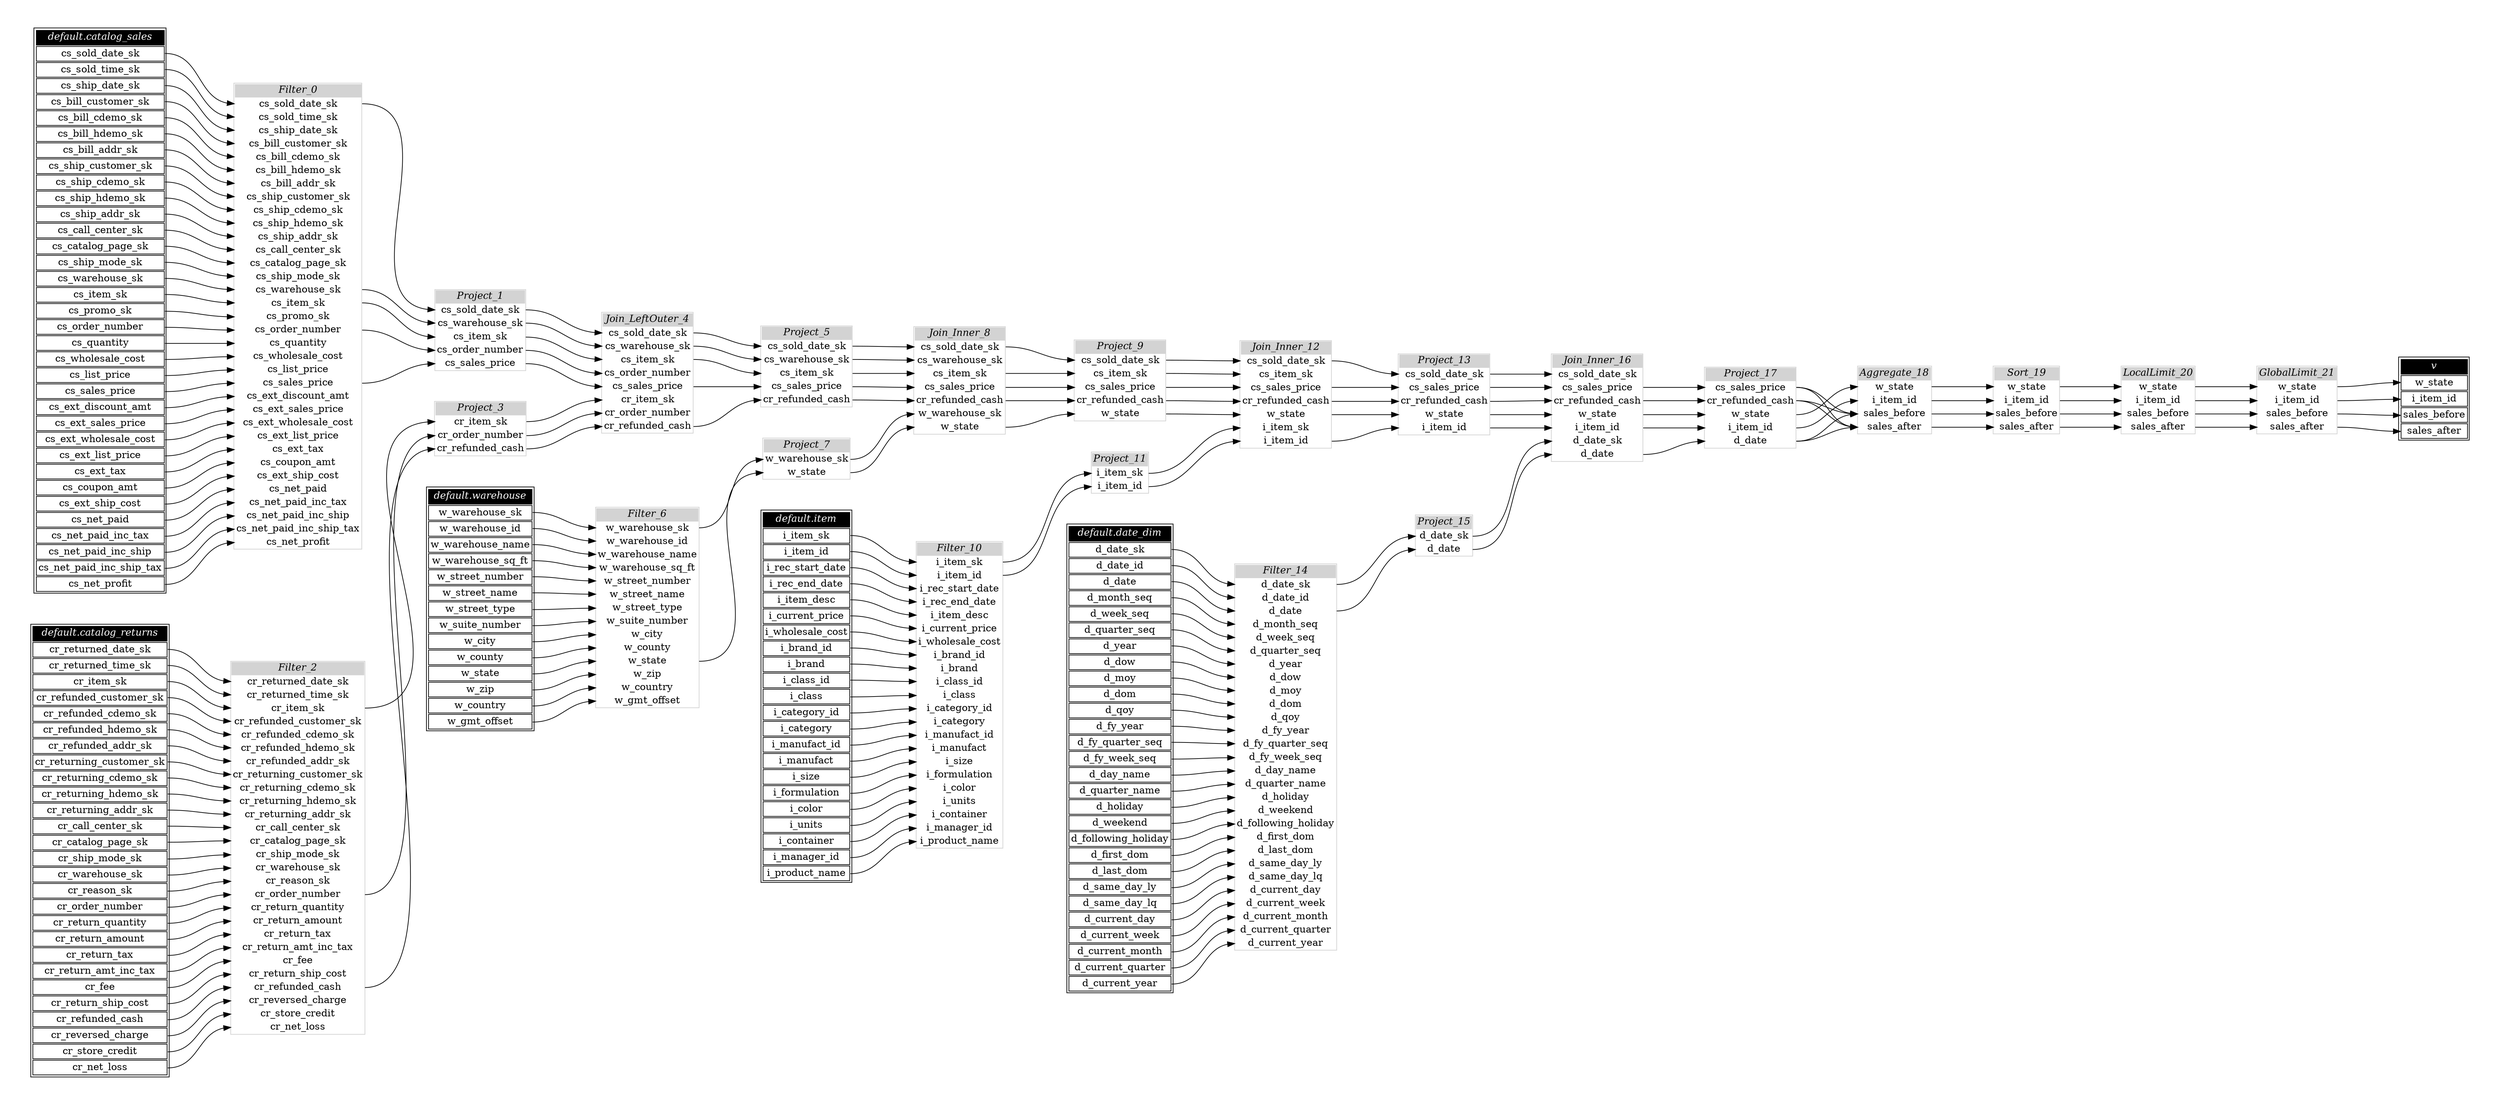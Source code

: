 // Automatically generated by TPCDSFlowTestSuite


digraph {
  graph [pad="0.5" nodesep="0.5" ranksep="1" fontname="Helvetica" rankdir=LR];
  node [shape=plaintext]

  
"Aggregate_18" [label=<
<table color="lightgray" border="1" cellborder="0" cellspacing="0">
  <tr><td bgcolor="lightgray" port="nodeName"><i>Aggregate_18</i></td></tr>
  <tr><td port="0">w_state</td></tr>
<tr><td port="1">i_item_id</td></tr>
<tr><td port="2">sales_before</td></tr>
<tr><td port="3">sales_after</td></tr>
</table>>];
     

"Filter_0" [label=<
<table color="lightgray" border="1" cellborder="0" cellspacing="0">
  <tr><td bgcolor="lightgray" port="nodeName"><i>Filter_0</i></td></tr>
  <tr><td port="0">cs_sold_date_sk</td></tr>
<tr><td port="1">cs_sold_time_sk</td></tr>
<tr><td port="2">cs_ship_date_sk</td></tr>
<tr><td port="3">cs_bill_customer_sk</td></tr>
<tr><td port="4">cs_bill_cdemo_sk</td></tr>
<tr><td port="5">cs_bill_hdemo_sk</td></tr>
<tr><td port="6">cs_bill_addr_sk</td></tr>
<tr><td port="7">cs_ship_customer_sk</td></tr>
<tr><td port="8">cs_ship_cdemo_sk</td></tr>
<tr><td port="9">cs_ship_hdemo_sk</td></tr>
<tr><td port="10">cs_ship_addr_sk</td></tr>
<tr><td port="11">cs_call_center_sk</td></tr>
<tr><td port="12">cs_catalog_page_sk</td></tr>
<tr><td port="13">cs_ship_mode_sk</td></tr>
<tr><td port="14">cs_warehouse_sk</td></tr>
<tr><td port="15">cs_item_sk</td></tr>
<tr><td port="16">cs_promo_sk</td></tr>
<tr><td port="17">cs_order_number</td></tr>
<tr><td port="18">cs_quantity</td></tr>
<tr><td port="19">cs_wholesale_cost</td></tr>
<tr><td port="20">cs_list_price</td></tr>
<tr><td port="21">cs_sales_price</td></tr>
<tr><td port="22">cs_ext_discount_amt</td></tr>
<tr><td port="23">cs_ext_sales_price</td></tr>
<tr><td port="24">cs_ext_wholesale_cost</td></tr>
<tr><td port="25">cs_ext_list_price</td></tr>
<tr><td port="26">cs_ext_tax</td></tr>
<tr><td port="27">cs_coupon_amt</td></tr>
<tr><td port="28">cs_ext_ship_cost</td></tr>
<tr><td port="29">cs_net_paid</td></tr>
<tr><td port="30">cs_net_paid_inc_tax</td></tr>
<tr><td port="31">cs_net_paid_inc_ship</td></tr>
<tr><td port="32">cs_net_paid_inc_ship_tax</td></tr>
<tr><td port="33">cs_net_profit</td></tr>
</table>>];
     

"Filter_10" [label=<
<table color="lightgray" border="1" cellborder="0" cellspacing="0">
  <tr><td bgcolor="lightgray" port="nodeName"><i>Filter_10</i></td></tr>
  <tr><td port="0">i_item_sk</td></tr>
<tr><td port="1">i_item_id</td></tr>
<tr><td port="2">i_rec_start_date</td></tr>
<tr><td port="3">i_rec_end_date</td></tr>
<tr><td port="4">i_item_desc</td></tr>
<tr><td port="5">i_current_price</td></tr>
<tr><td port="6">i_wholesale_cost</td></tr>
<tr><td port="7">i_brand_id</td></tr>
<tr><td port="8">i_brand</td></tr>
<tr><td port="9">i_class_id</td></tr>
<tr><td port="10">i_class</td></tr>
<tr><td port="11">i_category_id</td></tr>
<tr><td port="12">i_category</td></tr>
<tr><td port="13">i_manufact_id</td></tr>
<tr><td port="14">i_manufact</td></tr>
<tr><td port="15">i_size</td></tr>
<tr><td port="16">i_formulation</td></tr>
<tr><td port="17">i_color</td></tr>
<tr><td port="18">i_units</td></tr>
<tr><td port="19">i_container</td></tr>
<tr><td port="20">i_manager_id</td></tr>
<tr><td port="21">i_product_name</td></tr>
</table>>];
     

"Filter_14" [label=<
<table color="lightgray" border="1" cellborder="0" cellspacing="0">
  <tr><td bgcolor="lightgray" port="nodeName"><i>Filter_14</i></td></tr>
  <tr><td port="0">d_date_sk</td></tr>
<tr><td port="1">d_date_id</td></tr>
<tr><td port="2">d_date</td></tr>
<tr><td port="3">d_month_seq</td></tr>
<tr><td port="4">d_week_seq</td></tr>
<tr><td port="5">d_quarter_seq</td></tr>
<tr><td port="6">d_year</td></tr>
<tr><td port="7">d_dow</td></tr>
<tr><td port="8">d_moy</td></tr>
<tr><td port="9">d_dom</td></tr>
<tr><td port="10">d_qoy</td></tr>
<tr><td port="11">d_fy_year</td></tr>
<tr><td port="12">d_fy_quarter_seq</td></tr>
<tr><td port="13">d_fy_week_seq</td></tr>
<tr><td port="14">d_day_name</td></tr>
<tr><td port="15">d_quarter_name</td></tr>
<tr><td port="16">d_holiday</td></tr>
<tr><td port="17">d_weekend</td></tr>
<tr><td port="18">d_following_holiday</td></tr>
<tr><td port="19">d_first_dom</td></tr>
<tr><td port="20">d_last_dom</td></tr>
<tr><td port="21">d_same_day_ly</td></tr>
<tr><td port="22">d_same_day_lq</td></tr>
<tr><td port="23">d_current_day</td></tr>
<tr><td port="24">d_current_week</td></tr>
<tr><td port="25">d_current_month</td></tr>
<tr><td port="26">d_current_quarter</td></tr>
<tr><td port="27">d_current_year</td></tr>
</table>>];
     

"Filter_2" [label=<
<table color="lightgray" border="1" cellborder="0" cellspacing="0">
  <tr><td bgcolor="lightgray" port="nodeName"><i>Filter_2</i></td></tr>
  <tr><td port="0">cr_returned_date_sk</td></tr>
<tr><td port="1">cr_returned_time_sk</td></tr>
<tr><td port="2">cr_item_sk</td></tr>
<tr><td port="3">cr_refunded_customer_sk</td></tr>
<tr><td port="4">cr_refunded_cdemo_sk</td></tr>
<tr><td port="5">cr_refunded_hdemo_sk</td></tr>
<tr><td port="6">cr_refunded_addr_sk</td></tr>
<tr><td port="7">cr_returning_customer_sk</td></tr>
<tr><td port="8">cr_returning_cdemo_sk</td></tr>
<tr><td port="9">cr_returning_hdemo_sk</td></tr>
<tr><td port="10">cr_returning_addr_sk</td></tr>
<tr><td port="11">cr_call_center_sk</td></tr>
<tr><td port="12">cr_catalog_page_sk</td></tr>
<tr><td port="13">cr_ship_mode_sk</td></tr>
<tr><td port="14">cr_warehouse_sk</td></tr>
<tr><td port="15">cr_reason_sk</td></tr>
<tr><td port="16">cr_order_number</td></tr>
<tr><td port="17">cr_return_quantity</td></tr>
<tr><td port="18">cr_return_amount</td></tr>
<tr><td port="19">cr_return_tax</td></tr>
<tr><td port="20">cr_return_amt_inc_tax</td></tr>
<tr><td port="21">cr_fee</td></tr>
<tr><td port="22">cr_return_ship_cost</td></tr>
<tr><td port="23">cr_refunded_cash</td></tr>
<tr><td port="24">cr_reversed_charge</td></tr>
<tr><td port="25">cr_store_credit</td></tr>
<tr><td port="26">cr_net_loss</td></tr>
</table>>];
     

"Filter_6" [label=<
<table color="lightgray" border="1" cellborder="0" cellspacing="0">
  <tr><td bgcolor="lightgray" port="nodeName"><i>Filter_6</i></td></tr>
  <tr><td port="0">w_warehouse_sk</td></tr>
<tr><td port="1">w_warehouse_id</td></tr>
<tr><td port="2">w_warehouse_name</td></tr>
<tr><td port="3">w_warehouse_sq_ft</td></tr>
<tr><td port="4">w_street_number</td></tr>
<tr><td port="5">w_street_name</td></tr>
<tr><td port="6">w_street_type</td></tr>
<tr><td port="7">w_suite_number</td></tr>
<tr><td port="8">w_city</td></tr>
<tr><td port="9">w_county</td></tr>
<tr><td port="10">w_state</td></tr>
<tr><td port="11">w_zip</td></tr>
<tr><td port="12">w_country</td></tr>
<tr><td port="13">w_gmt_offset</td></tr>
</table>>];
     

"GlobalLimit_21" [label=<
<table color="lightgray" border="1" cellborder="0" cellspacing="0">
  <tr><td bgcolor="lightgray" port="nodeName"><i>GlobalLimit_21</i></td></tr>
  <tr><td port="0">w_state</td></tr>
<tr><td port="1">i_item_id</td></tr>
<tr><td port="2">sales_before</td></tr>
<tr><td port="3">sales_after</td></tr>
</table>>];
     

"Join_Inner_12" [label=<
<table color="lightgray" border="1" cellborder="0" cellspacing="0">
  <tr><td bgcolor="lightgray" port="nodeName"><i>Join_Inner_12</i></td></tr>
  <tr><td port="0">cs_sold_date_sk</td></tr>
<tr><td port="1">cs_item_sk</td></tr>
<tr><td port="2">cs_sales_price</td></tr>
<tr><td port="3">cr_refunded_cash</td></tr>
<tr><td port="4">w_state</td></tr>
<tr><td port="5">i_item_sk</td></tr>
<tr><td port="6">i_item_id</td></tr>
</table>>];
     

"Join_Inner_16" [label=<
<table color="lightgray" border="1" cellborder="0" cellspacing="0">
  <tr><td bgcolor="lightgray" port="nodeName"><i>Join_Inner_16</i></td></tr>
  <tr><td port="0">cs_sold_date_sk</td></tr>
<tr><td port="1">cs_sales_price</td></tr>
<tr><td port="2">cr_refunded_cash</td></tr>
<tr><td port="3">w_state</td></tr>
<tr><td port="4">i_item_id</td></tr>
<tr><td port="5">d_date_sk</td></tr>
<tr><td port="6">d_date</td></tr>
</table>>];
     

"Join_Inner_8" [label=<
<table color="lightgray" border="1" cellborder="0" cellspacing="0">
  <tr><td bgcolor="lightgray" port="nodeName"><i>Join_Inner_8</i></td></tr>
  <tr><td port="0">cs_sold_date_sk</td></tr>
<tr><td port="1">cs_warehouse_sk</td></tr>
<tr><td port="2">cs_item_sk</td></tr>
<tr><td port="3">cs_sales_price</td></tr>
<tr><td port="4">cr_refunded_cash</td></tr>
<tr><td port="5">w_warehouse_sk</td></tr>
<tr><td port="6">w_state</td></tr>
</table>>];
     

"Join_LeftOuter_4" [label=<
<table color="lightgray" border="1" cellborder="0" cellspacing="0">
  <tr><td bgcolor="lightgray" port="nodeName"><i>Join_LeftOuter_4</i></td></tr>
  <tr><td port="0">cs_sold_date_sk</td></tr>
<tr><td port="1">cs_warehouse_sk</td></tr>
<tr><td port="2">cs_item_sk</td></tr>
<tr><td port="3">cs_order_number</td></tr>
<tr><td port="4">cs_sales_price</td></tr>
<tr><td port="5">cr_item_sk</td></tr>
<tr><td port="6">cr_order_number</td></tr>
<tr><td port="7">cr_refunded_cash</td></tr>
</table>>];
     

"LocalLimit_20" [label=<
<table color="lightgray" border="1" cellborder="0" cellspacing="0">
  <tr><td bgcolor="lightgray" port="nodeName"><i>LocalLimit_20</i></td></tr>
  <tr><td port="0">w_state</td></tr>
<tr><td port="1">i_item_id</td></tr>
<tr><td port="2">sales_before</td></tr>
<tr><td port="3">sales_after</td></tr>
</table>>];
     

"Project_1" [label=<
<table color="lightgray" border="1" cellborder="0" cellspacing="0">
  <tr><td bgcolor="lightgray" port="nodeName"><i>Project_1</i></td></tr>
  <tr><td port="0">cs_sold_date_sk</td></tr>
<tr><td port="1">cs_warehouse_sk</td></tr>
<tr><td port="2">cs_item_sk</td></tr>
<tr><td port="3">cs_order_number</td></tr>
<tr><td port="4">cs_sales_price</td></tr>
</table>>];
     

"Project_11" [label=<
<table color="lightgray" border="1" cellborder="0" cellspacing="0">
  <tr><td bgcolor="lightgray" port="nodeName"><i>Project_11</i></td></tr>
  <tr><td port="0">i_item_sk</td></tr>
<tr><td port="1">i_item_id</td></tr>
</table>>];
     

"Project_13" [label=<
<table color="lightgray" border="1" cellborder="0" cellspacing="0">
  <tr><td bgcolor="lightgray" port="nodeName"><i>Project_13</i></td></tr>
  <tr><td port="0">cs_sold_date_sk</td></tr>
<tr><td port="1">cs_sales_price</td></tr>
<tr><td port="2">cr_refunded_cash</td></tr>
<tr><td port="3">w_state</td></tr>
<tr><td port="4">i_item_id</td></tr>
</table>>];
     

"Project_15" [label=<
<table color="lightgray" border="1" cellborder="0" cellspacing="0">
  <tr><td bgcolor="lightgray" port="nodeName"><i>Project_15</i></td></tr>
  <tr><td port="0">d_date_sk</td></tr>
<tr><td port="1">d_date</td></tr>
</table>>];
     

"Project_17" [label=<
<table color="lightgray" border="1" cellborder="0" cellspacing="0">
  <tr><td bgcolor="lightgray" port="nodeName"><i>Project_17</i></td></tr>
  <tr><td port="0">cs_sales_price</td></tr>
<tr><td port="1">cr_refunded_cash</td></tr>
<tr><td port="2">w_state</td></tr>
<tr><td port="3">i_item_id</td></tr>
<tr><td port="4">d_date</td></tr>
</table>>];
     

"Project_3" [label=<
<table color="lightgray" border="1" cellborder="0" cellspacing="0">
  <tr><td bgcolor="lightgray" port="nodeName"><i>Project_3</i></td></tr>
  <tr><td port="0">cr_item_sk</td></tr>
<tr><td port="1">cr_order_number</td></tr>
<tr><td port="2">cr_refunded_cash</td></tr>
</table>>];
     

"Project_5" [label=<
<table color="lightgray" border="1" cellborder="0" cellspacing="0">
  <tr><td bgcolor="lightgray" port="nodeName"><i>Project_5</i></td></tr>
  <tr><td port="0">cs_sold_date_sk</td></tr>
<tr><td port="1">cs_warehouse_sk</td></tr>
<tr><td port="2">cs_item_sk</td></tr>
<tr><td port="3">cs_sales_price</td></tr>
<tr><td port="4">cr_refunded_cash</td></tr>
</table>>];
     

"Project_7" [label=<
<table color="lightgray" border="1" cellborder="0" cellspacing="0">
  <tr><td bgcolor="lightgray" port="nodeName"><i>Project_7</i></td></tr>
  <tr><td port="0">w_warehouse_sk</td></tr>
<tr><td port="1">w_state</td></tr>
</table>>];
     

"Project_9" [label=<
<table color="lightgray" border="1" cellborder="0" cellspacing="0">
  <tr><td bgcolor="lightgray" port="nodeName"><i>Project_9</i></td></tr>
  <tr><td port="0">cs_sold_date_sk</td></tr>
<tr><td port="1">cs_item_sk</td></tr>
<tr><td port="2">cs_sales_price</td></tr>
<tr><td port="3">cr_refunded_cash</td></tr>
<tr><td port="4">w_state</td></tr>
</table>>];
     

"Sort_19" [label=<
<table color="lightgray" border="1" cellborder="0" cellspacing="0">
  <tr><td bgcolor="lightgray" port="nodeName"><i>Sort_19</i></td></tr>
  <tr><td port="0">w_state</td></tr>
<tr><td port="1">i_item_id</td></tr>
<tr><td port="2">sales_before</td></tr>
<tr><td port="3">sales_after</td></tr>
</table>>];
     

"default.catalog_returns" [color="black" label=<
<table>
  <tr><td bgcolor="black" port="nodeName"><i><font color="white">default.catalog_returns</font></i></td></tr>
  <tr><td port="0">cr_returned_date_sk</td></tr>
<tr><td port="1">cr_returned_time_sk</td></tr>
<tr><td port="2">cr_item_sk</td></tr>
<tr><td port="3">cr_refunded_customer_sk</td></tr>
<tr><td port="4">cr_refunded_cdemo_sk</td></tr>
<tr><td port="5">cr_refunded_hdemo_sk</td></tr>
<tr><td port="6">cr_refunded_addr_sk</td></tr>
<tr><td port="7">cr_returning_customer_sk</td></tr>
<tr><td port="8">cr_returning_cdemo_sk</td></tr>
<tr><td port="9">cr_returning_hdemo_sk</td></tr>
<tr><td port="10">cr_returning_addr_sk</td></tr>
<tr><td port="11">cr_call_center_sk</td></tr>
<tr><td port="12">cr_catalog_page_sk</td></tr>
<tr><td port="13">cr_ship_mode_sk</td></tr>
<tr><td port="14">cr_warehouse_sk</td></tr>
<tr><td port="15">cr_reason_sk</td></tr>
<tr><td port="16">cr_order_number</td></tr>
<tr><td port="17">cr_return_quantity</td></tr>
<tr><td port="18">cr_return_amount</td></tr>
<tr><td port="19">cr_return_tax</td></tr>
<tr><td port="20">cr_return_amt_inc_tax</td></tr>
<tr><td port="21">cr_fee</td></tr>
<tr><td port="22">cr_return_ship_cost</td></tr>
<tr><td port="23">cr_refunded_cash</td></tr>
<tr><td port="24">cr_reversed_charge</td></tr>
<tr><td port="25">cr_store_credit</td></tr>
<tr><td port="26">cr_net_loss</td></tr>
</table>>];
     

"default.catalog_sales" [color="black" label=<
<table>
  <tr><td bgcolor="black" port="nodeName"><i><font color="white">default.catalog_sales</font></i></td></tr>
  <tr><td port="0">cs_sold_date_sk</td></tr>
<tr><td port="1">cs_sold_time_sk</td></tr>
<tr><td port="2">cs_ship_date_sk</td></tr>
<tr><td port="3">cs_bill_customer_sk</td></tr>
<tr><td port="4">cs_bill_cdemo_sk</td></tr>
<tr><td port="5">cs_bill_hdemo_sk</td></tr>
<tr><td port="6">cs_bill_addr_sk</td></tr>
<tr><td port="7">cs_ship_customer_sk</td></tr>
<tr><td port="8">cs_ship_cdemo_sk</td></tr>
<tr><td port="9">cs_ship_hdemo_sk</td></tr>
<tr><td port="10">cs_ship_addr_sk</td></tr>
<tr><td port="11">cs_call_center_sk</td></tr>
<tr><td port="12">cs_catalog_page_sk</td></tr>
<tr><td port="13">cs_ship_mode_sk</td></tr>
<tr><td port="14">cs_warehouse_sk</td></tr>
<tr><td port="15">cs_item_sk</td></tr>
<tr><td port="16">cs_promo_sk</td></tr>
<tr><td port="17">cs_order_number</td></tr>
<tr><td port="18">cs_quantity</td></tr>
<tr><td port="19">cs_wholesale_cost</td></tr>
<tr><td port="20">cs_list_price</td></tr>
<tr><td port="21">cs_sales_price</td></tr>
<tr><td port="22">cs_ext_discount_amt</td></tr>
<tr><td port="23">cs_ext_sales_price</td></tr>
<tr><td port="24">cs_ext_wholesale_cost</td></tr>
<tr><td port="25">cs_ext_list_price</td></tr>
<tr><td port="26">cs_ext_tax</td></tr>
<tr><td port="27">cs_coupon_amt</td></tr>
<tr><td port="28">cs_ext_ship_cost</td></tr>
<tr><td port="29">cs_net_paid</td></tr>
<tr><td port="30">cs_net_paid_inc_tax</td></tr>
<tr><td port="31">cs_net_paid_inc_ship</td></tr>
<tr><td port="32">cs_net_paid_inc_ship_tax</td></tr>
<tr><td port="33">cs_net_profit</td></tr>
</table>>];
     

"default.date_dim" [color="black" label=<
<table>
  <tr><td bgcolor="black" port="nodeName"><i><font color="white">default.date_dim</font></i></td></tr>
  <tr><td port="0">d_date_sk</td></tr>
<tr><td port="1">d_date_id</td></tr>
<tr><td port="2">d_date</td></tr>
<tr><td port="3">d_month_seq</td></tr>
<tr><td port="4">d_week_seq</td></tr>
<tr><td port="5">d_quarter_seq</td></tr>
<tr><td port="6">d_year</td></tr>
<tr><td port="7">d_dow</td></tr>
<tr><td port="8">d_moy</td></tr>
<tr><td port="9">d_dom</td></tr>
<tr><td port="10">d_qoy</td></tr>
<tr><td port="11">d_fy_year</td></tr>
<tr><td port="12">d_fy_quarter_seq</td></tr>
<tr><td port="13">d_fy_week_seq</td></tr>
<tr><td port="14">d_day_name</td></tr>
<tr><td port="15">d_quarter_name</td></tr>
<tr><td port="16">d_holiday</td></tr>
<tr><td port="17">d_weekend</td></tr>
<tr><td port="18">d_following_holiday</td></tr>
<tr><td port="19">d_first_dom</td></tr>
<tr><td port="20">d_last_dom</td></tr>
<tr><td port="21">d_same_day_ly</td></tr>
<tr><td port="22">d_same_day_lq</td></tr>
<tr><td port="23">d_current_day</td></tr>
<tr><td port="24">d_current_week</td></tr>
<tr><td port="25">d_current_month</td></tr>
<tr><td port="26">d_current_quarter</td></tr>
<tr><td port="27">d_current_year</td></tr>
</table>>];
     

"default.item" [color="black" label=<
<table>
  <tr><td bgcolor="black" port="nodeName"><i><font color="white">default.item</font></i></td></tr>
  <tr><td port="0">i_item_sk</td></tr>
<tr><td port="1">i_item_id</td></tr>
<tr><td port="2">i_rec_start_date</td></tr>
<tr><td port="3">i_rec_end_date</td></tr>
<tr><td port="4">i_item_desc</td></tr>
<tr><td port="5">i_current_price</td></tr>
<tr><td port="6">i_wholesale_cost</td></tr>
<tr><td port="7">i_brand_id</td></tr>
<tr><td port="8">i_brand</td></tr>
<tr><td port="9">i_class_id</td></tr>
<tr><td port="10">i_class</td></tr>
<tr><td port="11">i_category_id</td></tr>
<tr><td port="12">i_category</td></tr>
<tr><td port="13">i_manufact_id</td></tr>
<tr><td port="14">i_manufact</td></tr>
<tr><td port="15">i_size</td></tr>
<tr><td port="16">i_formulation</td></tr>
<tr><td port="17">i_color</td></tr>
<tr><td port="18">i_units</td></tr>
<tr><td port="19">i_container</td></tr>
<tr><td port="20">i_manager_id</td></tr>
<tr><td port="21">i_product_name</td></tr>
</table>>];
     

"default.warehouse" [color="black" label=<
<table>
  <tr><td bgcolor="black" port="nodeName"><i><font color="white">default.warehouse</font></i></td></tr>
  <tr><td port="0">w_warehouse_sk</td></tr>
<tr><td port="1">w_warehouse_id</td></tr>
<tr><td port="2">w_warehouse_name</td></tr>
<tr><td port="3">w_warehouse_sq_ft</td></tr>
<tr><td port="4">w_street_number</td></tr>
<tr><td port="5">w_street_name</td></tr>
<tr><td port="6">w_street_type</td></tr>
<tr><td port="7">w_suite_number</td></tr>
<tr><td port="8">w_city</td></tr>
<tr><td port="9">w_county</td></tr>
<tr><td port="10">w_state</td></tr>
<tr><td port="11">w_zip</td></tr>
<tr><td port="12">w_country</td></tr>
<tr><td port="13">w_gmt_offset</td></tr>
</table>>];
     

"v" [color="black" label=<
<table>
  <tr><td bgcolor="black" port="nodeName"><i><font color="white">v</font></i></td></tr>
  <tr><td port="0">w_state</td></tr>
<tr><td port="1">i_item_id</td></tr>
<tr><td port="2">sales_before</td></tr>
<tr><td port="3">sales_after</td></tr>
</table>>];
     
  "Aggregate_18":0 -> "Sort_19":0;
"Aggregate_18":1 -> "Sort_19":1;
"Aggregate_18":2 -> "Sort_19":2;
"Aggregate_18":3 -> "Sort_19":3;
"Filter_0":0 -> "Project_1":0;
"Filter_0":14 -> "Project_1":1;
"Filter_0":15 -> "Project_1":2;
"Filter_0":17 -> "Project_1":3;
"Filter_0":21 -> "Project_1":4;
"Filter_10":0 -> "Project_11":0;
"Filter_10":1 -> "Project_11":1;
"Filter_14":0 -> "Project_15":0;
"Filter_14":2 -> "Project_15":1;
"Filter_2":16 -> "Project_3":1;
"Filter_2":2 -> "Project_3":0;
"Filter_2":23 -> "Project_3":2;
"Filter_6":0 -> "Project_7":0;
"Filter_6":10 -> "Project_7":1;
"GlobalLimit_21":0 -> "v":0;
"GlobalLimit_21":1 -> "v":1;
"GlobalLimit_21":2 -> "v":2;
"GlobalLimit_21":3 -> "v":3;
"Join_Inner_12":0 -> "Project_13":0;
"Join_Inner_12":2 -> "Project_13":1;
"Join_Inner_12":3 -> "Project_13":2;
"Join_Inner_12":4 -> "Project_13":3;
"Join_Inner_12":6 -> "Project_13":4;
"Join_Inner_16":1 -> "Project_17":0;
"Join_Inner_16":2 -> "Project_17":1;
"Join_Inner_16":3 -> "Project_17":2;
"Join_Inner_16":4 -> "Project_17":3;
"Join_Inner_16":6 -> "Project_17":4;
"Join_Inner_8":0 -> "Project_9":0;
"Join_Inner_8":2 -> "Project_9":1;
"Join_Inner_8":3 -> "Project_9":2;
"Join_Inner_8":4 -> "Project_9":3;
"Join_Inner_8":6 -> "Project_9":4;
"Join_LeftOuter_4":0 -> "Project_5":0;
"Join_LeftOuter_4":1 -> "Project_5":1;
"Join_LeftOuter_4":2 -> "Project_5":2;
"Join_LeftOuter_4":4 -> "Project_5":3;
"Join_LeftOuter_4":7 -> "Project_5":4;
"LocalLimit_20":0 -> "GlobalLimit_21":0;
"LocalLimit_20":1 -> "GlobalLimit_21":1;
"LocalLimit_20":2 -> "GlobalLimit_21":2;
"LocalLimit_20":3 -> "GlobalLimit_21":3;
"Project_1":0 -> "Join_LeftOuter_4":0;
"Project_1":1 -> "Join_LeftOuter_4":1;
"Project_1":2 -> "Join_LeftOuter_4":2;
"Project_1":3 -> "Join_LeftOuter_4":3;
"Project_1":4 -> "Join_LeftOuter_4":4;
"Project_11":0 -> "Join_Inner_12":5;
"Project_11":1 -> "Join_Inner_12":6;
"Project_13":0 -> "Join_Inner_16":0;
"Project_13":1 -> "Join_Inner_16":1;
"Project_13":2 -> "Join_Inner_16":2;
"Project_13":3 -> "Join_Inner_16":3;
"Project_13":4 -> "Join_Inner_16":4;
"Project_15":0 -> "Join_Inner_16":5;
"Project_15":1 -> "Join_Inner_16":6;
"Project_17":0 -> "Aggregate_18":2;
"Project_17":0 -> "Aggregate_18":3;
"Project_17":1 -> "Aggregate_18":2;
"Project_17":1 -> "Aggregate_18":3;
"Project_17":2 -> "Aggregate_18":0;
"Project_17":3 -> "Aggregate_18":1;
"Project_17":4 -> "Aggregate_18":2;
"Project_17":4 -> "Aggregate_18":3;
"Project_3":0 -> "Join_LeftOuter_4":5;
"Project_3":1 -> "Join_LeftOuter_4":6;
"Project_3":2 -> "Join_LeftOuter_4":7;
"Project_5":0 -> "Join_Inner_8":0;
"Project_5":1 -> "Join_Inner_8":1;
"Project_5":2 -> "Join_Inner_8":2;
"Project_5":3 -> "Join_Inner_8":3;
"Project_5":4 -> "Join_Inner_8":4;
"Project_7":0 -> "Join_Inner_8":5;
"Project_7":1 -> "Join_Inner_8":6;
"Project_9":0 -> "Join_Inner_12":0;
"Project_9":1 -> "Join_Inner_12":1;
"Project_9":2 -> "Join_Inner_12":2;
"Project_9":3 -> "Join_Inner_12":3;
"Project_9":4 -> "Join_Inner_12":4;
"Sort_19":0 -> "LocalLimit_20":0;
"Sort_19":1 -> "LocalLimit_20":1;
"Sort_19":2 -> "LocalLimit_20":2;
"Sort_19":3 -> "LocalLimit_20":3;
"default.catalog_returns":0 -> "Filter_2":0;
"default.catalog_returns":1 -> "Filter_2":1;
"default.catalog_returns":10 -> "Filter_2":10;
"default.catalog_returns":11 -> "Filter_2":11;
"default.catalog_returns":12 -> "Filter_2":12;
"default.catalog_returns":13 -> "Filter_2":13;
"default.catalog_returns":14 -> "Filter_2":14;
"default.catalog_returns":15 -> "Filter_2":15;
"default.catalog_returns":16 -> "Filter_2":16;
"default.catalog_returns":17 -> "Filter_2":17;
"default.catalog_returns":18 -> "Filter_2":18;
"default.catalog_returns":19 -> "Filter_2":19;
"default.catalog_returns":2 -> "Filter_2":2;
"default.catalog_returns":20 -> "Filter_2":20;
"default.catalog_returns":21 -> "Filter_2":21;
"default.catalog_returns":22 -> "Filter_2":22;
"default.catalog_returns":23 -> "Filter_2":23;
"default.catalog_returns":24 -> "Filter_2":24;
"default.catalog_returns":25 -> "Filter_2":25;
"default.catalog_returns":26 -> "Filter_2":26;
"default.catalog_returns":3 -> "Filter_2":3;
"default.catalog_returns":4 -> "Filter_2":4;
"default.catalog_returns":5 -> "Filter_2":5;
"default.catalog_returns":6 -> "Filter_2":6;
"default.catalog_returns":7 -> "Filter_2":7;
"default.catalog_returns":8 -> "Filter_2":8;
"default.catalog_returns":9 -> "Filter_2":9;
"default.catalog_sales":0 -> "Filter_0":0;
"default.catalog_sales":1 -> "Filter_0":1;
"default.catalog_sales":10 -> "Filter_0":10;
"default.catalog_sales":11 -> "Filter_0":11;
"default.catalog_sales":12 -> "Filter_0":12;
"default.catalog_sales":13 -> "Filter_0":13;
"default.catalog_sales":14 -> "Filter_0":14;
"default.catalog_sales":15 -> "Filter_0":15;
"default.catalog_sales":16 -> "Filter_0":16;
"default.catalog_sales":17 -> "Filter_0":17;
"default.catalog_sales":18 -> "Filter_0":18;
"default.catalog_sales":19 -> "Filter_0":19;
"default.catalog_sales":2 -> "Filter_0":2;
"default.catalog_sales":20 -> "Filter_0":20;
"default.catalog_sales":21 -> "Filter_0":21;
"default.catalog_sales":22 -> "Filter_0":22;
"default.catalog_sales":23 -> "Filter_0":23;
"default.catalog_sales":24 -> "Filter_0":24;
"default.catalog_sales":25 -> "Filter_0":25;
"default.catalog_sales":26 -> "Filter_0":26;
"default.catalog_sales":27 -> "Filter_0":27;
"default.catalog_sales":28 -> "Filter_0":28;
"default.catalog_sales":29 -> "Filter_0":29;
"default.catalog_sales":3 -> "Filter_0":3;
"default.catalog_sales":30 -> "Filter_0":30;
"default.catalog_sales":31 -> "Filter_0":31;
"default.catalog_sales":32 -> "Filter_0":32;
"default.catalog_sales":33 -> "Filter_0":33;
"default.catalog_sales":4 -> "Filter_0":4;
"default.catalog_sales":5 -> "Filter_0":5;
"default.catalog_sales":6 -> "Filter_0":6;
"default.catalog_sales":7 -> "Filter_0":7;
"default.catalog_sales":8 -> "Filter_0":8;
"default.catalog_sales":9 -> "Filter_0":9;
"default.date_dim":0 -> "Filter_14":0;
"default.date_dim":1 -> "Filter_14":1;
"default.date_dim":10 -> "Filter_14":10;
"default.date_dim":11 -> "Filter_14":11;
"default.date_dim":12 -> "Filter_14":12;
"default.date_dim":13 -> "Filter_14":13;
"default.date_dim":14 -> "Filter_14":14;
"default.date_dim":15 -> "Filter_14":15;
"default.date_dim":16 -> "Filter_14":16;
"default.date_dim":17 -> "Filter_14":17;
"default.date_dim":18 -> "Filter_14":18;
"default.date_dim":19 -> "Filter_14":19;
"default.date_dim":2 -> "Filter_14":2;
"default.date_dim":20 -> "Filter_14":20;
"default.date_dim":21 -> "Filter_14":21;
"default.date_dim":22 -> "Filter_14":22;
"default.date_dim":23 -> "Filter_14":23;
"default.date_dim":24 -> "Filter_14":24;
"default.date_dim":25 -> "Filter_14":25;
"default.date_dim":26 -> "Filter_14":26;
"default.date_dim":27 -> "Filter_14":27;
"default.date_dim":3 -> "Filter_14":3;
"default.date_dim":4 -> "Filter_14":4;
"default.date_dim":5 -> "Filter_14":5;
"default.date_dim":6 -> "Filter_14":6;
"default.date_dim":7 -> "Filter_14":7;
"default.date_dim":8 -> "Filter_14":8;
"default.date_dim":9 -> "Filter_14":9;
"default.item":0 -> "Filter_10":0;
"default.item":1 -> "Filter_10":1;
"default.item":10 -> "Filter_10":10;
"default.item":11 -> "Filter_10":11;
"default.item":12 -> "Filter_10":12;
"default.item":13 -> "Filter_10":13;
"default.item":14 -> "Filter_10":14;
"default.item":15 -> "Filter_10":15;
"default.item":16 -> "Filter_10":16;
"default.item":17 -> "Filter_10":17;
"default.item":18 -> "Filter_10":18;
"default.item":19 -> "Filter_10":19;
"default.item":2 -> "Filter_10":2;
"default.item":20 -> "Filter_10":20;
"default.item":21 -> "Filter_10":21;
"default.item":3 -> "Filter_10":3;
"default.item":4 -> "Filter_10":4;
"default.item":5 -> "Filter_10":5;
"default.item":6 -> "Filter_10":6;
"default.item":7 -> "Filter_10":7;
"default.item":8 -> "Filter_10":8;
"default.item":9 -> "Filter_10":9;
"default.warehouse":0 -> "Filter_6":0;
"default.warehouse":1 -> "Filter_6":1;
"default.warehouse":10 -> "Filter_6":10;
"default.warehouse":11 -> "Filter_6":11;
"default.warehouse":12 -> "Filter_6":12;
"default.warehouse":13 -> "Filter_6":13;
"default.warehouse":2 -> "Filter_6":2;
"default.warehouse":3 -> "Filter_6":3;
"default.warehouse":4 -> "Filter_6":4;
"default.warehouse":5 -> "Filter_6":5;
"default.warehouse":6 -> "Filter_6":6;
"default.warehouse":7 -> "Filter_6":7;
"default.warehouse":8 -> "Filter_6":8;
"default.warehouse":9 -> "Filter_6":9;
}
       